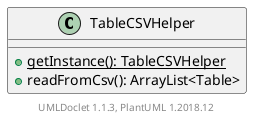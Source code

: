 @startuml

    class TableCSVHelper {
        {static} +getInstance(): TableCSVHelper
        +readFromCsv(): ArrayList<Table>
    }


    center footer UMLDoclet 1.1.3, PlantUML 1.2018.12
@enduml
